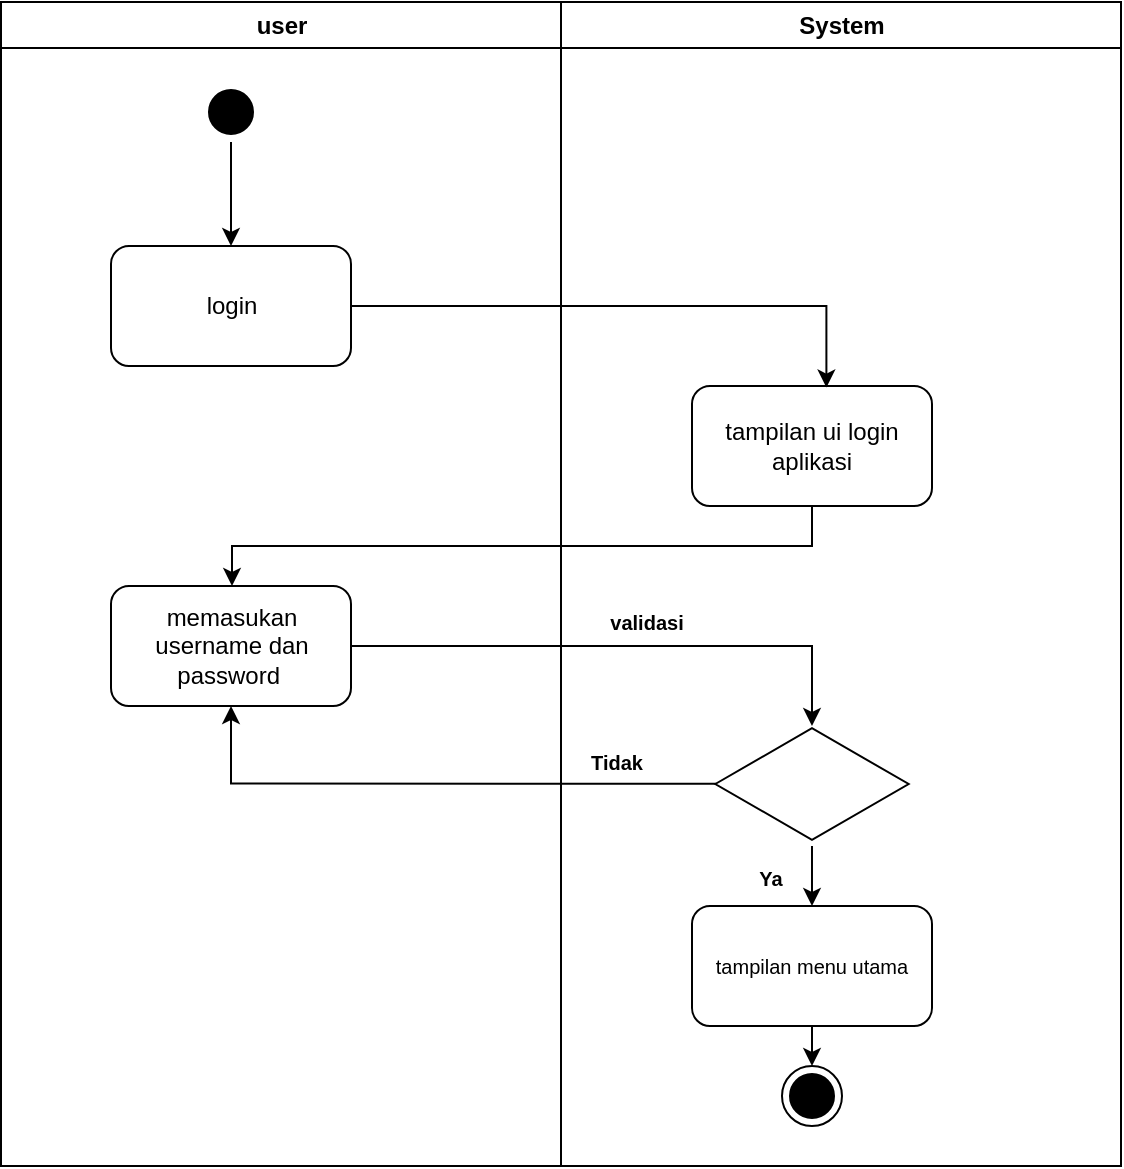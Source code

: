 <mxfile version="17.4.5" type="device"><diagram name="Page-1" id="e7e014a7-5840-1c2e-5031-d8a46d1fe8dd"><mxGraphModel dx="1038" dy="609" grid="1" gridSize="10" guides="1" tooltips="1" connect="1" arrows="1" fold="1" page="1" pageScale="1" pageWidth="1169" pageHeight="826" background="none" math="0" shadow="0"><root><mxCell id="0"/><mxCell id="1" parent="0"/><mxCell id="2" value="user" style="swimlane;whiteSpace=wrap" parent="1" vertex="1"><mxGeometry x="164.5" y="128" width="280" height="582" as="geometry"/></mxCell><mxCell id="5" value="" style="ellipse;shape=startState;fillColor=#000000;strokeColor=#000000;" parent="2" vertex="1"><mxGeometry x="100" y="40" width="30" height="30" as="geometry"/></mxCell><mxCell id="II41K0eMZgXKt3YE9OYh-41" value="login" style="rounded=1;whiteSpace=wrap;html=1;" vertex="1" parent="2"><mxGeometry x="55" y="122" width="120" height="60" as="geometry"/></mxCell><mxCell id="II41K0eMZgXKt3YE9OYh-42" value="" style="endArrow=classic;html=1;rounded=0;exitX=0.5;exitY=1;exitDx=0;exitDy=0;entryX=0.5;entryY=0;entryDx=0;entryDy=0;" edge="1" parent="2" source="5" target="II41K0eMZgXKt3YE9OYh-41"><mxGeometry width="50" height="50" relative="1" as="geometry"><mxPoint x="335.5" y="302" as="sourcePoint"/><mxPoint x="385.5" y="252" as="targetPoint"/></mxGeometry></mxCell><mxCell id="II41K0eMZgXKt3YE9OYh-45" value="memasukan username dan password&amp;nbsp;" style="rounded=1;whiteSpace=wrap;html=1;" vertex="1" parent="2"><mxGeometry x="55" y="292" width="120" height="60" as="geometry"/></mxCell><mxCell id="3" value="System" style="swimlane;whiteSpace=wrap" parent="1" vertex="1"><mxGeometry x="444.5" y="128" width="280" height="582" as="geometry"/></mxCell><mxCell id="II41K0eMZgXKt3YE9OYh-43" value="tampilan ui login aplikasi" style="rounded=1;whiteSpace=wrap;html=1;" vertex="1" parent="3"><mxGeometry x="65.5" y="192" width="120" height="60" as="geometry"/></mxCell><mxCell id="II41K0eMZgXKt3YE9OYh-47" value="" style="html=1;whiteSpace=wrap;aspect=fixed;shape=isoRectangle;" vertex="1" parent="3"><mxGeometry x="77.16" y="362" width="96.67" height="58" as="geometry"/></mxCell><mxCell id="II41K0eMZgXKt3YE9OYh-49" value="" style="edgeStyle=segmentEdgeStyle;endArrow=classic;html=1;rounded=0;entryX=0.5;entryY=0;entryDx=0;entryDy=0;entryPerimeter=0;" edge="1" parent="3" target="II41K0eMZgXKt3YE9OYh-47"><mxGeometry width="50" height="50" relative="1" as="geometry"><mxPoint x="-104.5" y="322" as="sourcePoint"/><mxPoint x="95.5" y="272" as="targetPoint"/></mxGeometry></mxCell><mxCell id="II41K0eMZgXKt3YE9OYh-50" value="&lt;font style=&quot;font-size: 10px&quot;&gt;validasi&lt;/font&gt;" style="text;strokeColor=none;fillColor=none;html=1;fontSize=24;fontStyle=1;verticalAlign=middle;align=center;" vertex="1" parent="3"><mxGeometry x="15.5" y="292" width="54.5" height="28" as="geometry"/></mxCell><mxCell id="II41K0eMZgXKt3YE9OYh-54" value="&lt;font style=&quot;font-size: 10px&quot;&gt;Tidak&lt;/font&gt;" style="text;strokeColor=none;fillColor=none;html=1;fontSize=24;fontStyle=1;verticalAlign=middle;align=center;" vertex="1" parent="3"><mxGeometry y="362" width="54.5" height="28" as="geometry"/></mxCell><mxCell id="II41K0eMZgXKt3YE9OYh-55" value="tampilan menu utama" style="rounded=1;whiteSpace=wrap;html=1;fontSize=10;" vertex="1" parent="3"><mxGeometry x="65.5" y="452" width="120" height="60" as="geometry"/></mxCell><mxCell id="II41K0eMZgXKt3YE9OYh-56" value="" style="endArrow=classic;html=1;rounded=0;fontSize=10;exitX=0.5;exitY=1.034;exitDx=0;exitDy=0;exitPerimeter=0;entryX=0.5;entryY=0;entryDx=0;entryDy=0;" edge="1" parent="3" source="II41K0eMZgXKt3YE9OYh-47" target="II41K0eMZgXKt3YE9OYh-55"><mxGeometry width="50" height="50" relative="1" as="geometry"><mxPoint x="-44.5" y="422" as="sourcePoint"/><mxPoint x="5.5" y="372" as="targetPoint"/></mxGeometry></mxCell><mxCell id="II41K0eMZgXKt3YE9OYh-57" value="&lt;font style=&quot;font-size: 10px&quot;&gt;Ya&lt;/font&gt;" style="text;strokeColor=none;fillColor=none;html=1;fontSize=24;fontStyle=1;verticalAlign=middle;align=center;" vertex="1" parent="3"><mxGeometry x="77.16" y="420" width="54.5" height="28" as="geometry"/></mxCell><mxCell id="II41K0eMZgXKt3YE9OYh-58" value="" style="ellipse;html=1;shape=endState;fillColor=#000000;strokeColor=#000000;fontSize=10;" vertex="1" parent="3"><mxGeometry x="110.5" y="532" width="30" height="30" as="geometry"/></mxCell><mxCell id="II41K0eMZgXKt3YE9OYh-59" value="" style="endArrow=classic;html=1;rounded=0;fontSize=10;exitX=0.5;exitY=1;exitDx=0;exitDy=0;" edge="1" parent="3" source="II41K0eMZgXKt3YE9OYh-55" target="II41K0eMZgXKt3YE9OYh-58"><mxGeometry width="50" height="50" relative="1" as="geometry"><mxPoint x="-94.5" y="442" as="sourcePoint"/><mxPoint x="-44.5" y="392" as="targetPoint"/></mxGeometry></mxCell><mxCell id="II41K0eMZgXKt3YE9OYh-44" value="" style="edgeStyle=segmentEdgeStyle;endArrow=classic;html=1;rounded=0;entryX=0.56;entryY=0.013;entryDx=0;entryDy=0;entryPerimeter=0;" edge="1" parent="1" target="II41K0eMZgXKt3YE9OYh-43"><mxGeometry width="50" height="50" relative="1" as="geometry"><mxPoint x="340" y="280" as="sourcePoint"/><mxPoint x="550" y="380" as="targetPoint"/><Array as="points"><mxPoint x="577" y="280"/></Array></mxGeometry></mxCell><mxCell id="II41K0eMZgXKt3YE9OYh-46" value="" style="edgeStyle=segmentEdgeStyle;endArrow=classic;html=1;rounded=0;" edge="1" parent="1" source="II41K0eMZgXKt3YE9OYh-43" target="II41K0eMZgXKt3YE9OYh-45"><mxGeometry width="50" height="50" relative="1" as="geometry"><mxPoint x="460" y="470" as="sourcePoint"/><mxPoint x="550" y="360" as="targetPoint"/><Array as="points"><mxPoint x="570" y="400"/><mxPoint x="280" y="400"/></Array></mxGeometry></mxCell><mxCell id="II41K0eMZgXKt3YE9OYh-53" value="" style="edgeStyle=segmentEdgeStyle;endArrow=classic;html=1;rounded=0;fontSize=10;entryX=0.5;entryY=1;entryDx=0;entryDy=0;exitX=0.005;exitY=0.497;exitDx=0;exitDy=0;exitPerimeter=0;" edge="1" parent="1" source="II41K0eMZgXKt3YE9OYh-47" target="II41K0eMZgXKt3YE9OYh-45"><mxGeometry width="50" height="50" relative="1" as="geometry"><mxPoint x="520" y="520" as="sourcePoint"/><mxPoint x="530" y="550" as="targetPoint"/></mxGeometry></mxCell></root></mxGraphModel></diagram></mxfile>